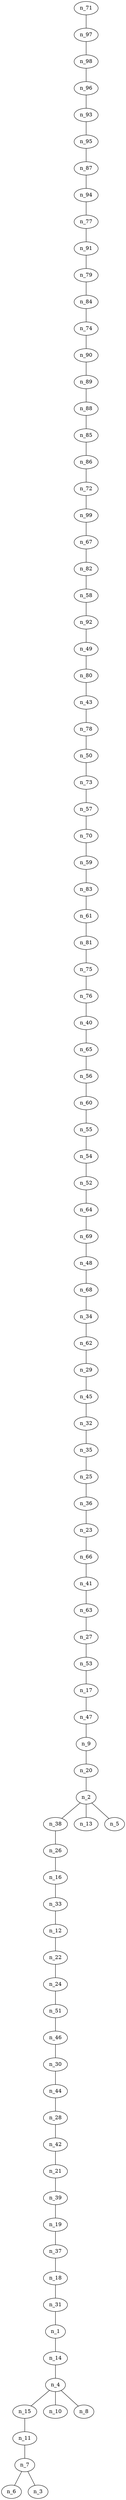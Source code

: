 graph arbol11 {
n_1--n_14
n_2--n_38
n_2--n_13
n_2--n_5
n_4--n_15
n_4--n_10
n_4--n_8
n_7--n_6
n_7--n_3
n_9--n_20
n_11--n_7
n_12--n_22
n_14--n_4
n_15--n_11
n_16--n_33
n_17--n_47
n_18--n_31
n_19--n_37
n_20--n_2
n_21--n_39
n_22--n_24
n_23--n_66
n_24--n_51
n_25--n_36
n_26--n_16
n_27--n_53
n_28--n_42
n_29--n_45
n_30--n_44
n_31--n_1
n_32--n_35
n_33--n_12
n_34--n_62
n_35--n_25
n_36--n_23
n_37--n_18
n_38--n_26
n_39--n_19
n_40--n_65
n_41--n_63
n_42--n_21
n_43--n_78
n_44--n_28
n_45--n_32
n_46--n_30
n_47--n_9
n_48--n_68
n_49--n_80
n_50--n_73
n_51--n_46
n_52--n_64
n_53--n_17
n_54--n_52
n_55--n_54
n_56--n_60
n_57--n_70
n_58--n_92
n_59--n_83
n_60--n_55
n_61--n_81
n_62--n_29
n_63--n_27
n_64--n_69
n_65--n_56
n_66--n_41
n_67--n_82
n_68--n_34
n_69--n_48
n_70--n_59
n_71--n_97
n_72--n_99
n_73--n_57
n_74--n_90
n_75--n_76
n_76--n_40
n_77--n_91
n_78--n_50
n_79--n_84
n_80--n_43
n_81--n_75
n_82--n_58
n_83--n_61
n_84--n_74
n_85--n_86
n_86--n_72
n_87--n_94
n_88--n_85
n_89--n_88
n_90--n_89
n_91--n_79
n_92--n_49
n_93--n_95
n_94--n_77
n_95--n_87
n_96--n_93
n_97--n_98
n_98--n_96
n_99--n_67
}
